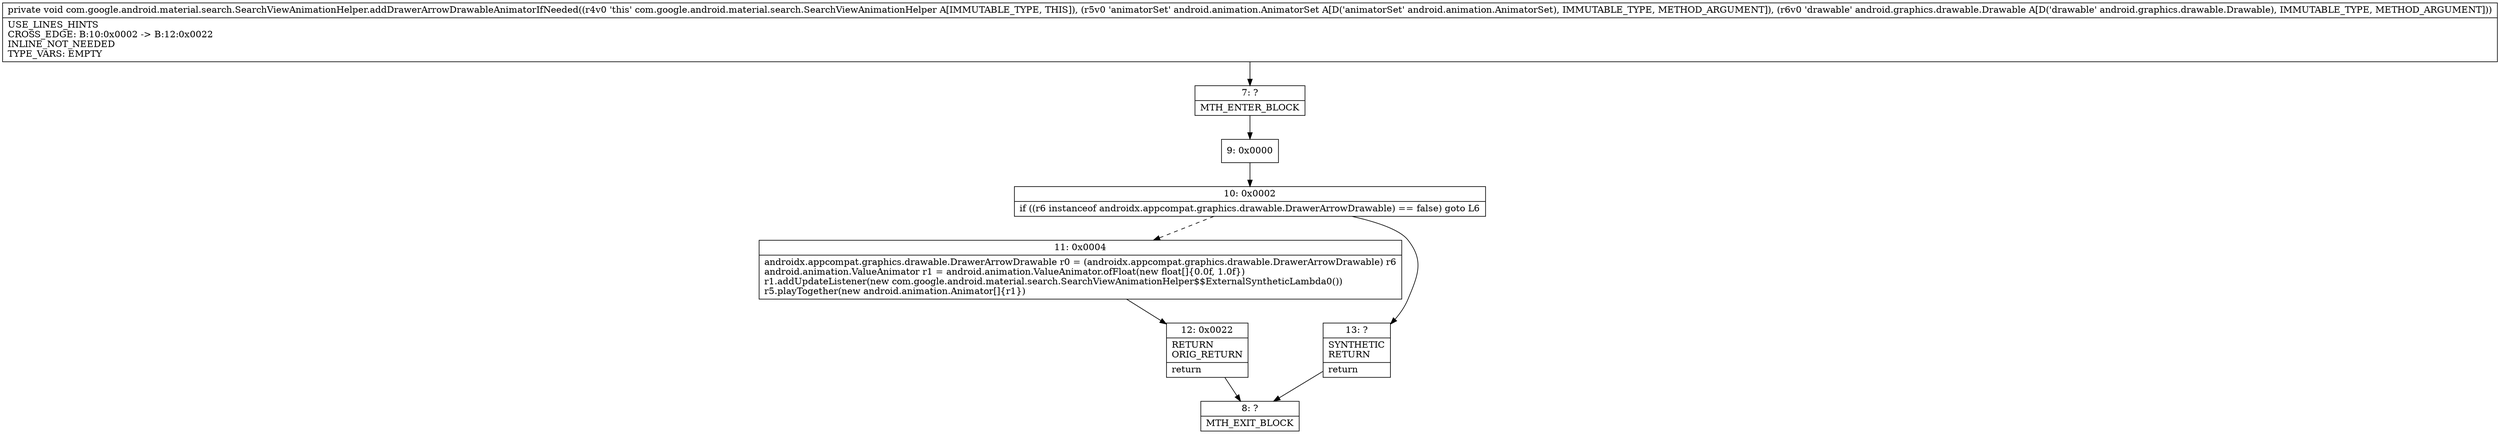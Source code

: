 digraph "CFG forcom.google.android.material.search.SearchViewAnimationHelper.addDrawerArrowDrawableAnimatorIfNeeded(Landroid\/animation\/AnimatorSet;Landroid\/graphics\/drawable\/Drawable;)V" {
Node_7 [shape=record,label="{7\:\ ?|MTH_ENTER_BLOCK\l}"];
Node_9 [shape=record,label="{9\:\ 0x0000}"];
Node_10 [shape=record,label="{10\:\ 0x0002|if ((r6 instanceof androidx.appcompat.graphics.drawable.DrawerArrowDrawable) == false) goto L6\l}"];
Node_11 [shape=record,label="{11\:\ 0x0004|androidx.appcompat.graphics.drawable.DrawerArrowDrawable r0 = (androidx.appcompat.graphics.drawable.DrawerArrowDrawable) r6\landroid.animation.ValueAnimator r1 = android.animation.ValueAnimator.ofFloat(new float[]\{0.0f, 1.0f\})\lr1.addUpdateListener(new com.google.android.material.search.SearchViewAnimationHelper$$ExternalSyntheticLambda0())\lr5.playTogether(new android.animation.Animator[]\{r1\})\l}"];
Node_12 [shape=record,label="{12\:\ 0x0022|RETURN\lORIG_RETURN\l|return\l}"];
Node_8 [shape=record,label="{8\:\ ?|MTH_EXIT_BLOCK\l}"];
Node_13 [shape=record,label="{13\:\ ?|SYNTHETIC\lRETURN\l|return\l}"];
MethodNode[shape=record,label="{private void com.google.android.material.search.SearchViewAnimationHelper.addDrawerArrowDrawableAnimatorIfNeeded((r4v0 'this' com.google.android.material.search.SearchViewAnimationHelper A[IMMUTABLE_TYPE, THIS]), (r5v0 'animatorSet' android.animation.AnimatorSet A[D('animatorSet' android.animation.AnimatorSet), IMMUTABLE_TYPE, METHOD_ARGUMENT]), (r6v0 'drawable' android.graphics.drawable.Drawable A[D('drawable' android.graphics.drawable.Drawable), IMMUTABLE_TYPE, METHOD_ARGUMENT]))  | USE_LINES_HINTS\lCROSS_EDGE: B:10:0x0002 \-\> B:12:0x0022\lINLINE_NOT_NEEDED\lTYPE_VARS: EMPTY\l}"];
MethodNode -> Node_7;Node_7 -> Node_9;
Node_9 -> Node_10;
Node_10 -> Node_11[style=dashed];
Node_10 -> Node_13;
Node_11 -> Node_12;
Node_12 -> Node_8;
Node_13 -> Node_8;
}

